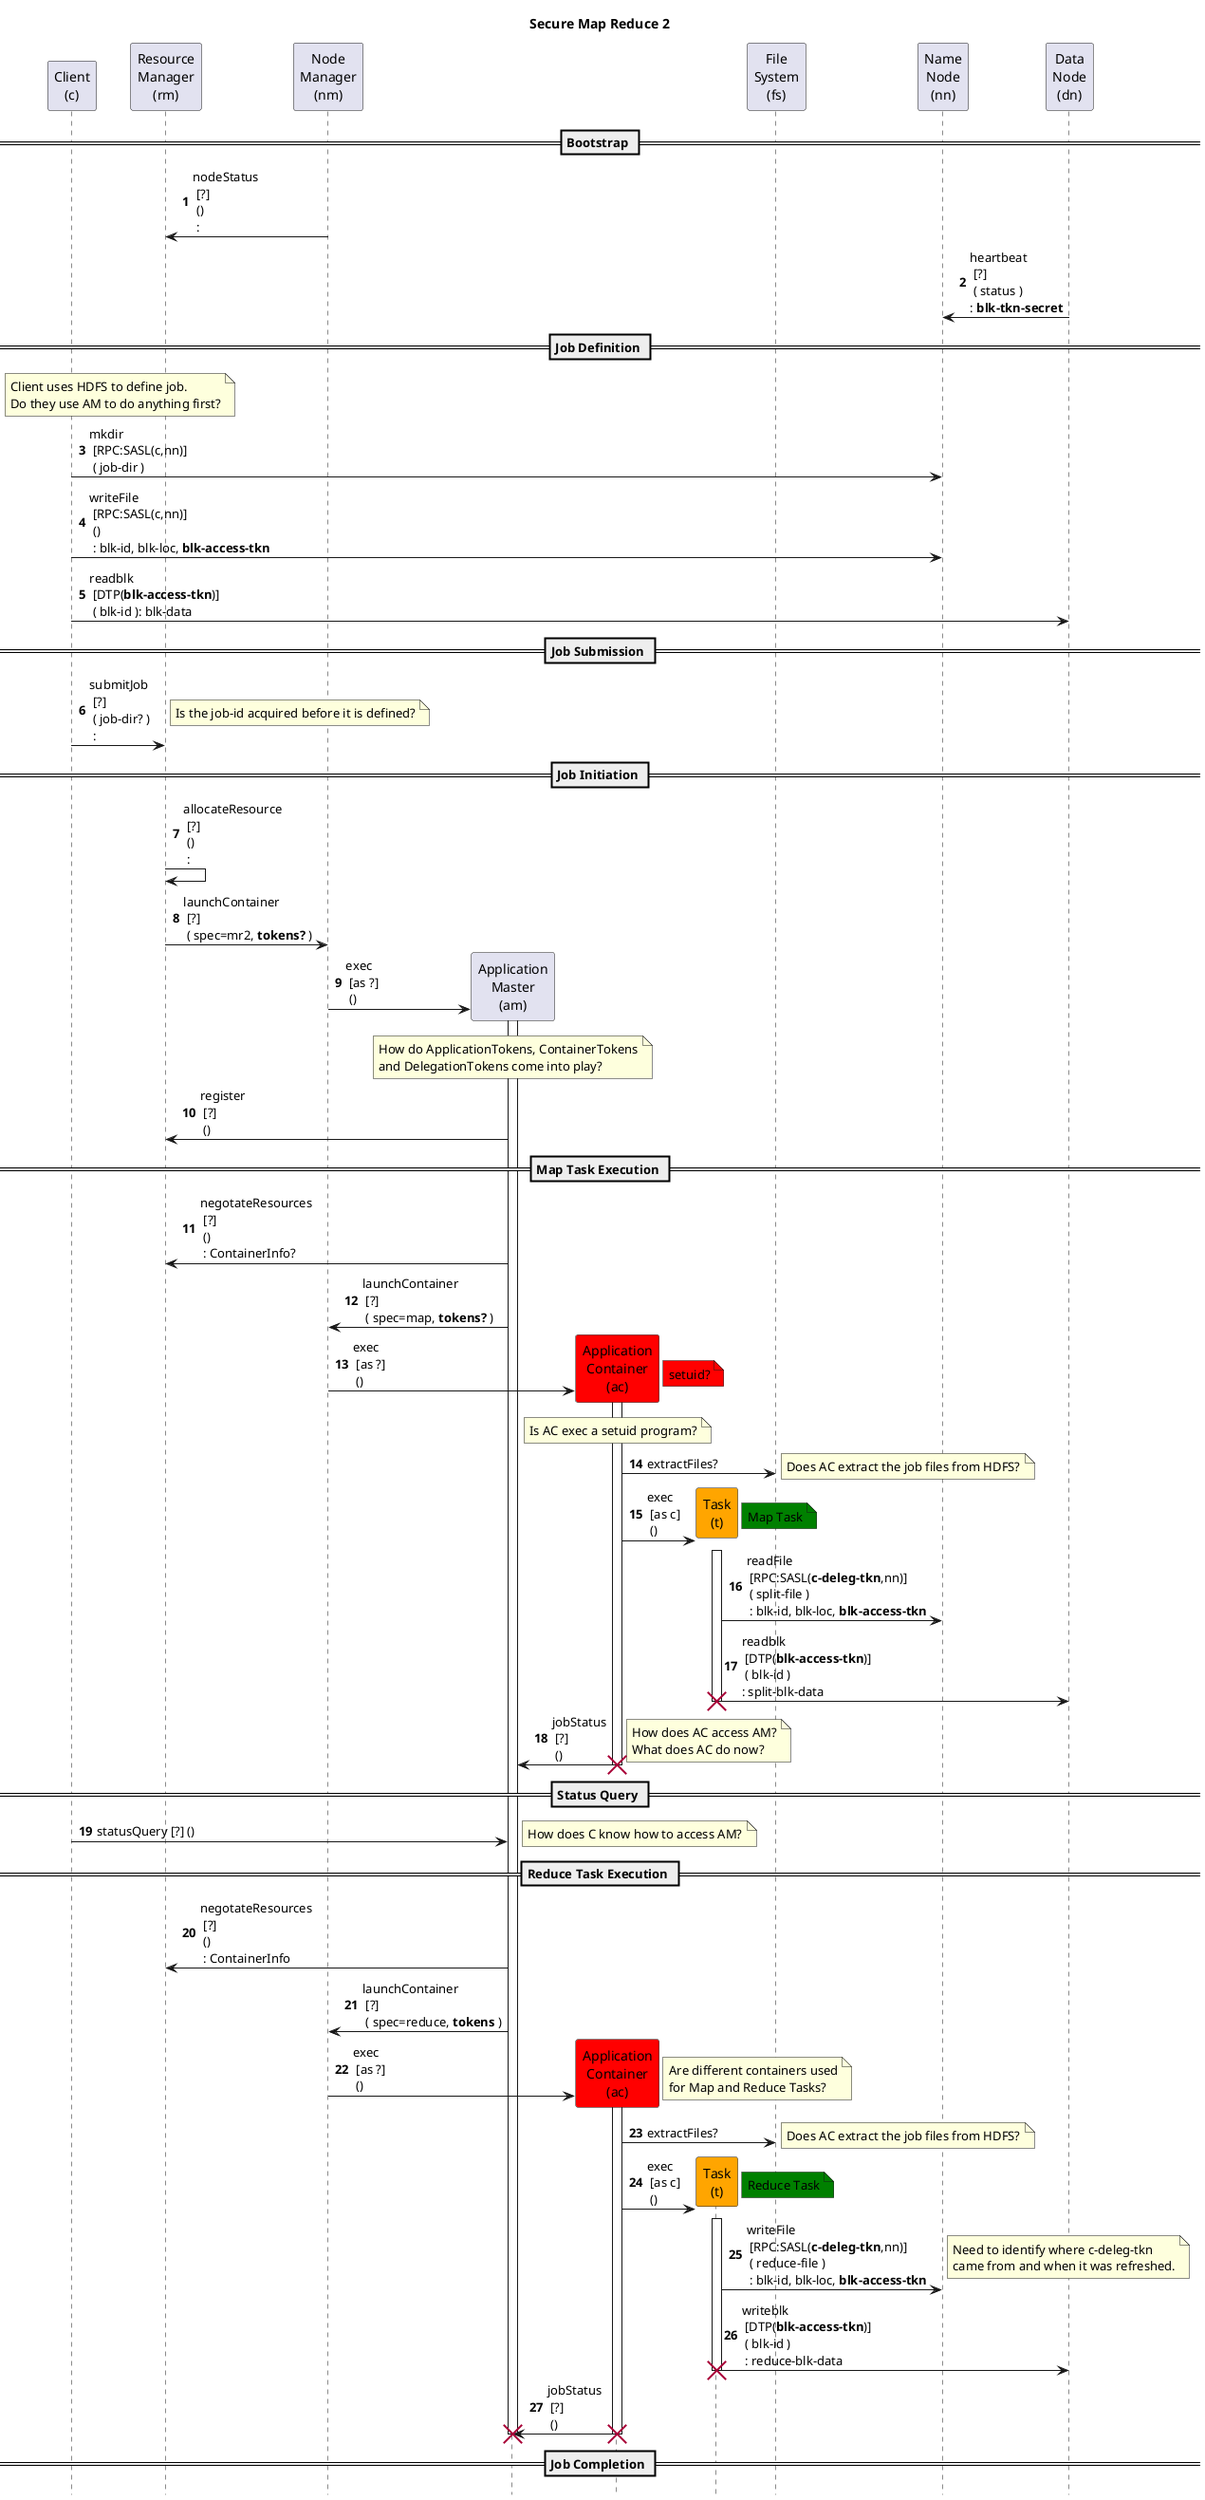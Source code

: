 @startuml
title Secure Map Reduce 2
autonumber
hide footbox

participant "Client\n(c)" as C
participant "Resource\nManager\n(rm)" as RM
participant "Node\nManager\n(nm)" as NM
participant "Application\nMaster\n(am)" as AM
participant "Application\nContainer\n(ac)" as AC #red
participant "Task\n(t)" as T #orange
participant "File\nSystem\n(fs)" as FS
participant "Name\nNode\n(nn)" as NN
participant "Data\nNode\n(dn)" as DN

== Bootstrap ==

NM->RM: nodeStatus\n [?]\n ()\n :  

DN->NN: heartbeat\n [?]\n ( status )\n: <b>blk-tkn-secret</b> 


== Job Definition ==

  note over C,RM: Client uses HDFS to define job.\nDo they use AM to do anything first?

C->NN: mkdir\n [RPC:SASL(c,nn)]\n ( job-dir )  

C->NN: writeFile\n [RPC:SASL(c,nn)]\n ()\n : blk-id, blk-loc, <b>blk-access-tkn</b>  

C->DN: readblk\n [DTP(<b>blk-access-tkn</b>)]\n ( blk-id ): blk-data  


== Job Submission ==

C->RM: submitJob\n [?]\n ( job-dir? )\n :  
  note right: Is the job-id acquired before it is defined?

== Job Initiation ==

RM->RM: allocateResource\n [?]\n ()\n : 

RM->NM: launchContainer\n [?]\n ( spec=mr2, <b>tokens?</b> ) 
  create AM

NM->AM: exec\n [as ?]\n ()  
  note over AM: How do ApplicationTokens, ContainerTokens\nand DelegationTokens come into play?
  activate AM

AM->RM: register\n [?]\n ()  

== Map Task Execution ==

AM->RM: negotateResources\n [?]\n ()\n : ContainerInfo?  

AM->NM: launchContainer\n [?]\n ( spec=map, <b>tokens?</b> )  
  create AC

NM->AC: exec\n [as ?]\n () 
  note right #red: setuid?
  note over AC: Is AC exec a setuid program?
  activate AC

AC->FS: extractFiles?
  note right: Does AC extract the job files from HDFS?
  create T

AC->T: exec\n [as c]\n ()  
  note right #green: Map Task
  activate T
  T->NN: readFile\n [RPC:SASL(<b>c-deleg-tkn</b>,nn)]\n ( split-file )\n : blk-id, blk-loc, <b>blk-access-tkn</b> 
  T->DN: readblk\n [DTP(<b>blk-access-tkn</b>)]\n ( blk-id )\n: split-blk-data 
  deactivate T
  destroy T

AC->AM: jobStatus\n [?]\n ()
  note right: How does AC access AM?\nWhat does AC do now?
  deactivate AC
  destroy AC


== Status Query ==

C->AM: statusQuery [?] ()
  note right: How does C know how to access AM?

== Reduce Task Execution ==

AM->RM: negotateResources\n [?]\n ()\n : ContainerInfo

AM->NM: launchContainer\n [?]\n ( spec=reduce, <b>tokens</b> )
  create AC

NM->AC: exec\n [as ?]\n ()
  note right: Are different containers used\nfor Map and Reduce Tasks?
  activate AC

AC->FS: extractFiles?
  note right: Does AC extract the job files from HDFS?
  create T

AC->T: exec\n [as c]\n ()
  note right #green: Reduce Task
  activate T

T->NN: writeFile\n [RPC:SASL(<b>c-deleg-tkn</b>,nn)]\n ( reduce-file )\n : blk-id, blk-loc, <b>blk-access-tkn</b>
  note right: Need to identify where c-deleg-tkn\ncame from and when it was refreshed.

T->DN: writeblk\n [DTP(<b>blk-access-tkn</b>)]\n ( blk-id )\n : reduce-blk-data
  deactivate T
  destroy T

AC->AM: jobStatus\n [?]\n ()
  deactivate AC
  destroy AC


== Job Completion ==

  deactivate AM
  destroy AM

@enduml